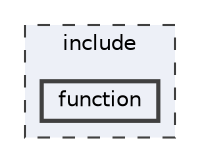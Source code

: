digraph "include/function"
{
 // LATEX_PDF_SIZE
  bgcolor="transparent";
  edge [fontname=Helvetica,fontsize=10,labelfontname=Helvetica,labelfontsize=10];
  node [fontname=Helvetica,fontsize=10,shape=box,height=0.2,width=0.4];
  compound=true
  subgraph clusterdir_d44c64559bbebec7f509842c48db8b23 {
    graph [ bgcolor="#edf0f7", pencolor="grey25", label="include", fontname=Helvetica,fontsize=10 style="filled,dashed", URL="dir_d44c64559bbebec7f509842c48db8b23.html",tooltip=""]
  dir_18006b59cb4edd4da75ca08871b4ef14 [label="function", fillcolor="#edf0f7", color="grey25", style="filled,bold", URL="dir_18006b59cb4edd4da75ca08871b4ef14.html",tooltip=""];
  }
}
